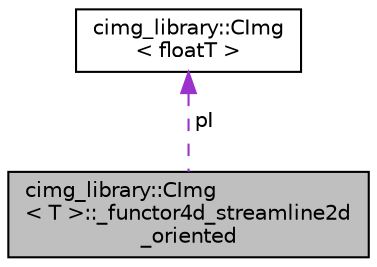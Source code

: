 digraph G
{
  edge [fontname="Helvetica",fontsize="10",labelfontname="Helvetica",labelfontsize="10"];
  node [fontname="Helvetica",fontsize="10",shape=record];
  Node1 [label="cimg_library::CImg\l\< T \>::_functor4d_streamline2d\l_oriented",height=0.2,width=0.4,color="black", fillcolor="grey75", style="filled" fontcolor="black"];
  Node2 -> Node1 [dir="back",color="darkorchid3",fontsize="10",style="dashed",label=" pI" ,fontname="Helvetica"];
  Node2 [label="cimg_library::CImg\l\< floatT \>",height=0.2,width=0.4,color="black", fillcolor="white", style="filled",URL="$structcimg__library_1_1_c_img.html"];
}
